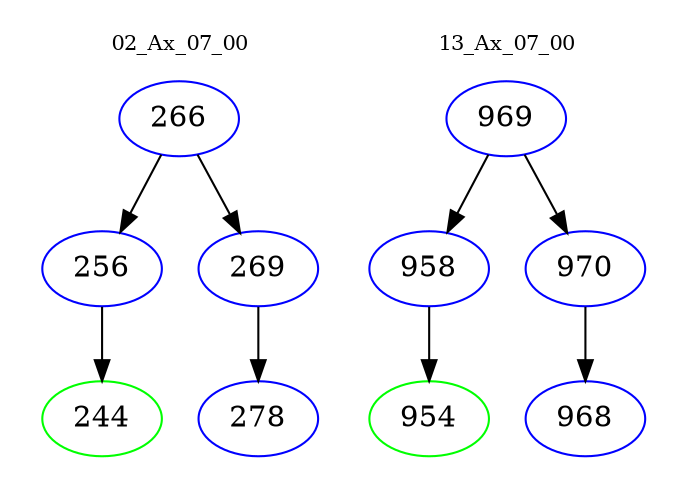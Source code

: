 digraph{
subgraph cluster_0 {
color = white
label = "02_Ax_07_00";
fontsize=10;
T0_266 [label="266", color="blue"]
T0_266 -> T0_256 [color="black"]
T0_256 [label="256", color="blue"]
T0_256 -> T0_244 [color="black"]
T0_244 [label="244", color="green"]
T0_266 -> T0_269 [color="black"]
T0_269 [label="269", color="blue"]
T0_269 -> T0_278 [color="black"]
T0_278 [label="278", color="blue"]
}
subgraph cluster_1 {
color = white
label = "13_Ax_07_00";
fontsize=10;
T1_969 [label="969", color="blue"]
T1_969 -> T1_958 [color="black"]
T1_958 [label="958", color="blue"]
T1_958 -> T1_954 [color="black"]
T1_954 [label="954", color="green"]
T1_969 -> T1_970 [color="black"]
T1_970 [label="970", color="blue"]
T1_970 -> T1_968 [color="black"]
T1_968 [label="968", color="blue"]
}
}
